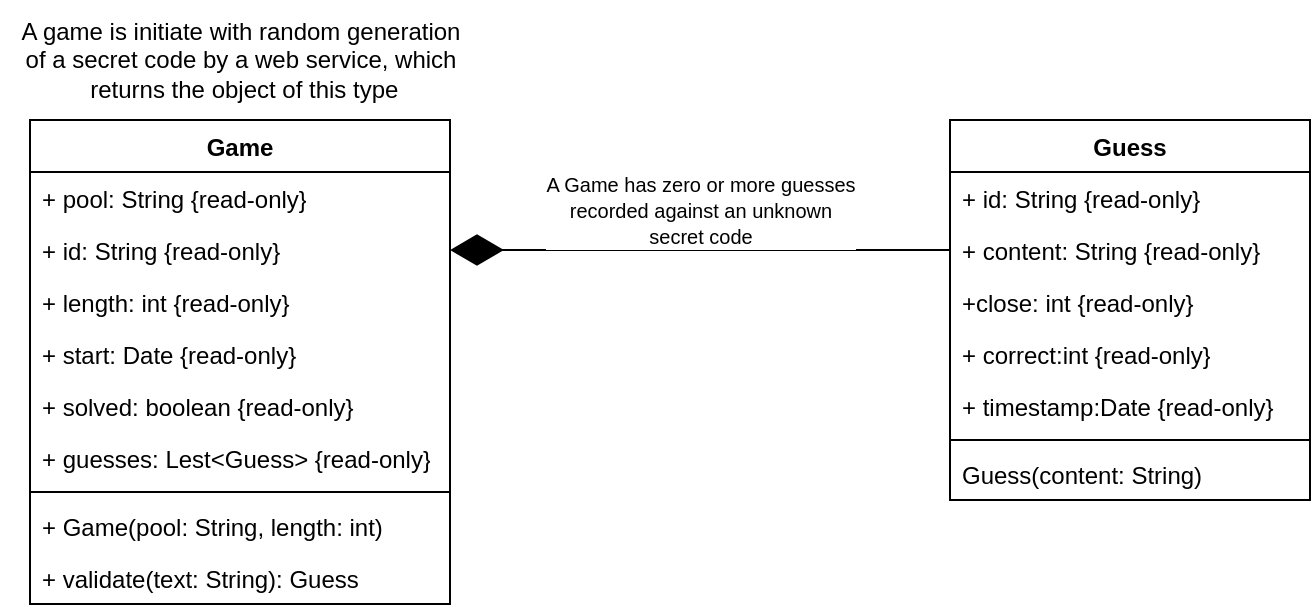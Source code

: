 <mxfile version="23.1.2" type="device">
  <diagram name="Page-1" id="I_dEKrrz72JqLkpVg3RL">
    <mxGraphModel dx="1434" dy="738" grid="1" gridSize="10" guides="1" tooltips="1" connect="1" arrows="1" fold="1" page="1" pageScale="1" pageWidth="850" pageHeight="1100" math="0" shadow="0">
      <root>
        <mxCell id="0" />
        <mxCell id="1" parent="0" />
        <mxCell id="kRv-hIrN_DFKwiPBYp-S-1" value="Game" style="swimlane;fontStyle=1;align=center;verticalAlign=top;childLayout=stackLayout;horizontal=1;startSize=26;horizontalStack=0;resizeParent=1;resizeParentMax=0;resizeLast=0;collapsible=1;marginBottom=0;whiteSpace=wrap;html=1;" vertex="1" parent="1">
          <mxGeometry x="80" y="80" width="210" height="242" as="geometry" />
        </mxCell>
        <mxCell id="kRv-hIrN_DFKwiPBYp-S-10" value="+ pool: String&amp;nbsp;{read-only}" style="text;strokeColor=none;fillColor=none;align=left;verticalAlign=top;spacingLeft=4;spacingRight=4;overflow=hidden;rotatable=0;points=[[0,0.5],[1,0.5]];portConstraint=eastwest;whiteSpace=wrap;html=1;" vertex="1" parent="kRv-hIrN_DFKwiPBYp-S-1">
          <mxGeometry y="26" width="210" height="26" as="geometry" />
        </mxCell>
        <mxCell id="kRv-hIrN_DFKwiPBYp-S-2" value="+ id: String {read-only}" style="text;strokeColor=none;fillColor=none;align=left;verticalAlign=top;spacingLeft=4;spacingRight=4;overflow=hidden;rotatable=0;points=[[0,0.5],[1,0.5]];portConstraint=eastwest;whiteSpace=wrap;html=1;" vertex="1" parent="kRv-hIrN_DFKwiPBYp-S-1">
          <mxGeometry y="52" width="210" height="26" as="geometry" />
        </mxCell>
        <mxCell id="kRv-hIrN_DFKwiPBYp-S-11" value="+ length: int&amp;nbsp;{read-only}" style="text;strokeColor=none;fillColor=none;align=left;verticalAlign=top;spacingLeft=4;spacingRight=4;overflow=hidden;rotatable=0;points=[[0,0.5],[1,0.5]];portConstraint=eastwest;whiteSpace=wrap;html=1;" vertex="1" parent="kRv-hIrN_DFKwiPBYp-S-1">
          <mxGeometry y="78" width="210" height="26" as="geometry" />
        </mxCell>
        <mxCell id="kRv-hIrN_DFKwiPBYp-S-12" value="+ start: Date&amp;nbsp;{read-only}" style="text;strokeColor=none;fillColor=none;align=left;verticalAlign=top;spacingLeft=4;spacingRight=4;overflow=hidden;rotatable=0;points=[[0,0.5],[1,0.5]];portConstraint=eastwest;whiteSpace=wrap;html=1;" vertex="1" parent="kRv-hIrN_DFKwiPBYp-S-1">
          <mxGeometry y="104" width="210" height="26" as="geometry" />
        </mxCell>
        <mxCell id="kRv-hIrN_DFKwiPBYp-S-13" value="+ solved: boolean&amp;nbsp;{read-only}" style="text;strokeColor=none;fillColor=none;align=left;verticalAlign=top;spacingLeft=4;spacingRight=4;overflow=hidden;rotatable=0;points=[[0,0.5],[1,0.5]];portConstraint=eastwest;whiteSpace=wrap;html=1;" vertex="1" parent="kRv-hIrN_DFKwiPBYp-S-1">
          <mxGeometry y="130" width="210" height="26" as="geometry" />
        </mxCell>
        <mxCell id="kRv-hIrN_DFKwiPBYp-S-14" value="+ guesses: Lest&amp;lt;Guess&amp;gt;&amp;nbsp;{read-only}" style="text;strokeColor=none;fillColor=none;align=left;verticalAlign=top;spacingLeft=4;spacingRight=4;overflow=hidden;rotatable=0;points=[[0,0.5],[1,0.5]];portConstraint=eastwest;whiteSpace=wrap;html=1;" vertex="1" parent="kRv-hIrN_DFKwiPBYp-S-1">
          <mxGeometry y="156" width="210" height="26" as="geometry" />
        </mxCell>
        <mxCell id="kRv-hIrN_DFKwiPBYp-S-3" value="" style="line;strokeWidth=1;fillColor=none;align=left;verticalAlign=middle;spacingTop=-1;spacingLeft=3;spacingRight=3;rotatable=0;labelPosition=right;points=[];portConstraint=eastwest;strokeColor=inherit;" vertex="1" parent="kRv-hIrN_DFKwiPBYp-S-1">
          <mxGeometry y="182" width="210" height="8" as="geometry" />
        </mxCell>
        <mxCell id="kRv-hIrN_DFKwiPBYp-S-4" value="+ Game(pool: String, length: int)" style="text;strokeColor=none;fillColor=none;align=left;verticalAlign=top;spacingLeft=4;spacingRight=4;overflow=hidden;rotatable=0;points=[[0,0.5],[1,0.5]];portConstraint=eastwest;whiteSpace=wrap;html=1;" vertex="1" parent="kRv-hIrN_DFKwiPBYp-S-1">
          <mxGeometry y="190" width="210" height="26" as="geometry" />
        </mxCell>
        <mxCell id="kRv-hIrN_DFKwiPBYp-S-16" value="+ validate(text: String): Guess" style="text;strokeColor=none;fillColor=none;align=left;verticalAlign=top;spacingLeft=4;spacingRight=4;overflow=hidden;rotatable=0;points=[[0,0.5],[1,0.5]];portConstraint=eastwest;whiteSpace=wrap;html=1;" vertex="1" parent="kRv-hIrN_DFKwiPBYp-S-1">
          <mxGeometry y="216" width="210" height="26" as="geometry" />
        </mxCell>
        <mxCell id="kRv-hIrN_DFKwiPBYp-S-5" value="Guess" style="swimlane;fontStyle=1;align=center;verticalAlign=top;childLayout=stackLayout;horizontal=1;startSize=26;horizontalStack=0;resizeParent=1;resizeParentMax=0;resizeLast=0;collapsible=1;marginBottom=0;whiteSpace=wrap;html=1;" vertex="1" parent="1">
          <mxGeometry x="540" y="80" width="180" height="190" as="geometry">
            <mxRectangle x="400" y="80" width="100" height="30" as="alternateBounds" />
          </mxGeometry>
        </mxCell>
        <mxCell id="kRv-hIrN_DFKwiPBYp-S-6" value="+ id: String {read-only}" style="text;strokeColor=none;fillColor=none;align=left;verticalAlign=top;spacingLeft=4;spacingRight=4;overflow=hidden;rotatable=0;points=[[0,0.5],[1,0.5]];portConstraint=eastwest;whiteSpace=wrap;html=1;" vertex="1" parent="kRv-hIrN_DFKwiPBYp-S-5">
          <mxGeometry y="26" width="180" height="26" as="geometry" />
        </mxCell>
        <mxCell id="kRv-hIrN_DFKwiPBYp-S-17" value="+ content: String {read-only}" style="text;strokeColor=none;fillColor=none;align=left;verticalAlign=top;spacingLeft=4;spacingRight=4;overflow=hidden;rotatable=0;points=[[0,0.5],[1,0.5]];portConstraint=eastwest;whiteSpace=wrap;html=1;" vertex="1" parent="kRv-hIrN_DFKwiPBYp-S-5">
          <mxGeometry y="52" width="180" height="26" as="geometry" />
        </mxCell>
        <mxCell id="kRv-hIrN_DFKwiPBYp-S-18" value="+close: int {read-only}" style="text;strokeColor=none;fillColor=none;align=left;verticalAlign=top;spacingLeft=4;spacingRight=4;overflow=hidden;rotatable=0;points=[[0,0.5],[1,0.5]];portConstraint=eastwest;whiteSpace=wrap;html=1;" vertex="1" parent="kRv-hIrN_DFKwiPBYp-S-5">
          <mxGeometry y="78" width="180" height="26" as="geometry" />
        </mxCell>
        <mxCell id="kRv-hIrN_DFKwiPBYp-S-19" value="+ correct:int {read-only}" style="text;strokeColor=none;fillColor=none;align=left;verticalAlign=top;spacingLeft=4;spacingRight=4;overflow=hidden;rotatable=0;points=[[0,0.5],[1,0.5]];portConstraint=eastwest;whiteSpace=wrap;html=1;" vertex="1" parent="kRv-hIrN_DFKwiPBYp-S-5">
          <mxGeometry y="104" width="180" height="26" as="geometry" />
        </mxCell>
        <mxCell id="kRv-hIrN_DFKwiPBYp-S-20" value="+ timestamp:Date {read-only}" style="text;strokeColor=none;fillColor=none;align=left;verticalAlign=top;spacingLeft=4;spacingRight=4;overflow=hidden;rotatable=0;points=[[0,0.5],[1,0.5]];portConstraint=eastwest;whiteSpace=wrap;html=1;" vertex="1" parent="kRv-hIrN_DFKwiPBYp-S-5">
          <mxGeometry y="130" width="180" height="26" as="geometry" />
        </mxCell>
        <mxCell id="kRv-hIrN_DFKwiPBYp-S-7" value="" style="line;strokeWidth=1;fillColor=none;align=left;verticalAlign=middle;spacingTop=-1;spacingLeft=3;spacingRight=3;rotatable=0;labelPosition=right;points=[];portConstraint=eastwest;strokeColor=inherit;" vertex="1" parent="kRv-hIrN_DFKwiPBYp-S-5">
          <mxGeometry y="156" width="180" height="8" as="geometry" />
        </mxCell>
        <mxCell id="kRv-hIrN_DFKwiPBYp-S-8" value="Guess(content: String)" style="text;strokeColor=none;fillColor=none;align=left;verticalAlign=top;spacingLeft=4;spacingRight=4;overflow=hidden;rotatable=0;points=[[0,0.5],[1,0.5]];portConstraint=eastwest;whiteSpace=wrap;html=1;" vertex="1" parent="kRv-hIrN_DFKwiPBYp-S-5">
          <mxGeometry y="164" width="180" height="26" as="geometry" />
        </mxCell>
        <mxCell id="kRv-hIrN_DFKwiPBYp-S-21" value="&lt;font style=&quot;font-size: 10px;&quot;&gt;A Game has zero or more guesses&lt;br&gt;recorded against an unknown&lt;br&gt;secret code&lt;br&gt;&lt;/font&gt;" style="endArrow=diamondThin;endFill=1;endSize=24;html=1;rounded=0;entryX=1;entryY=0.5;entryDx=0;entryDy=0;exitX=0;exitY=0.5;exitDx=0;exitDy=0;spacingBottom=41;" edge="1" parent="1" source="kRv-hIrN_DFKwiPBYp-S-17" target="kRv-hIrN_DFKwiPBYp-S-2">
          <mxGeometry width="160" relative="1" as="geometry">
            <mxPoint x="520" y="210" as="sourcePoint" />
            <mxPoint x="480" y="210" as="targetPoint" />
          </mxGeometry>
        </mxCell>
        <mxCell id="kRv-hIrN_DFKwiPBYp-S-24" value="A game is initiate with random generation&lt;br&gt;of a secret code by a web service, which&lt;br&gt;&amp;nbsp;returns the object of this type" style="text;html=1;align=center;verticalAlign=middle;resizable=0;points=[];autosize=1;strokeColor=none;fillColor=none;" vertex="1" parent="1">
          <mxGeometry x="65" y="20" width="240" height="60" as="geometry" />
        </mxCell>
      </root>
    </mxGraphModel>
  </diagram>
</mxfile>
